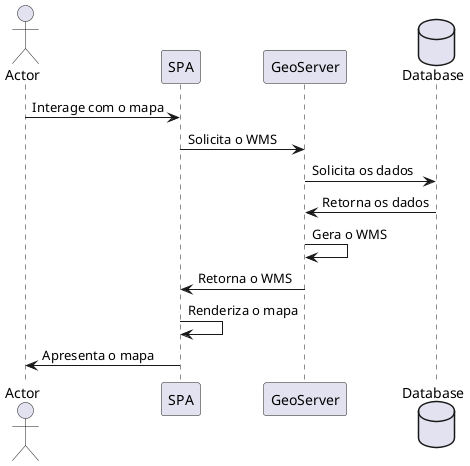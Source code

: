 @startuml
actor Actor as Actor
Actor -> SPA : Interage com o mapa
SPA -> GeoServer : Solicita o WMS
database Database as Database
GeoServer -> Database : Solicita os dados
Database -> GeoServer : Retorna os dados
GeoServer -> GeoServer : Gera o WMS
GeoServer -> SPA : Retorna o WMS
SPA -> SPA : Renderiza o mapa
SPA -> Actor : Apresenta o mapa
@enduml
